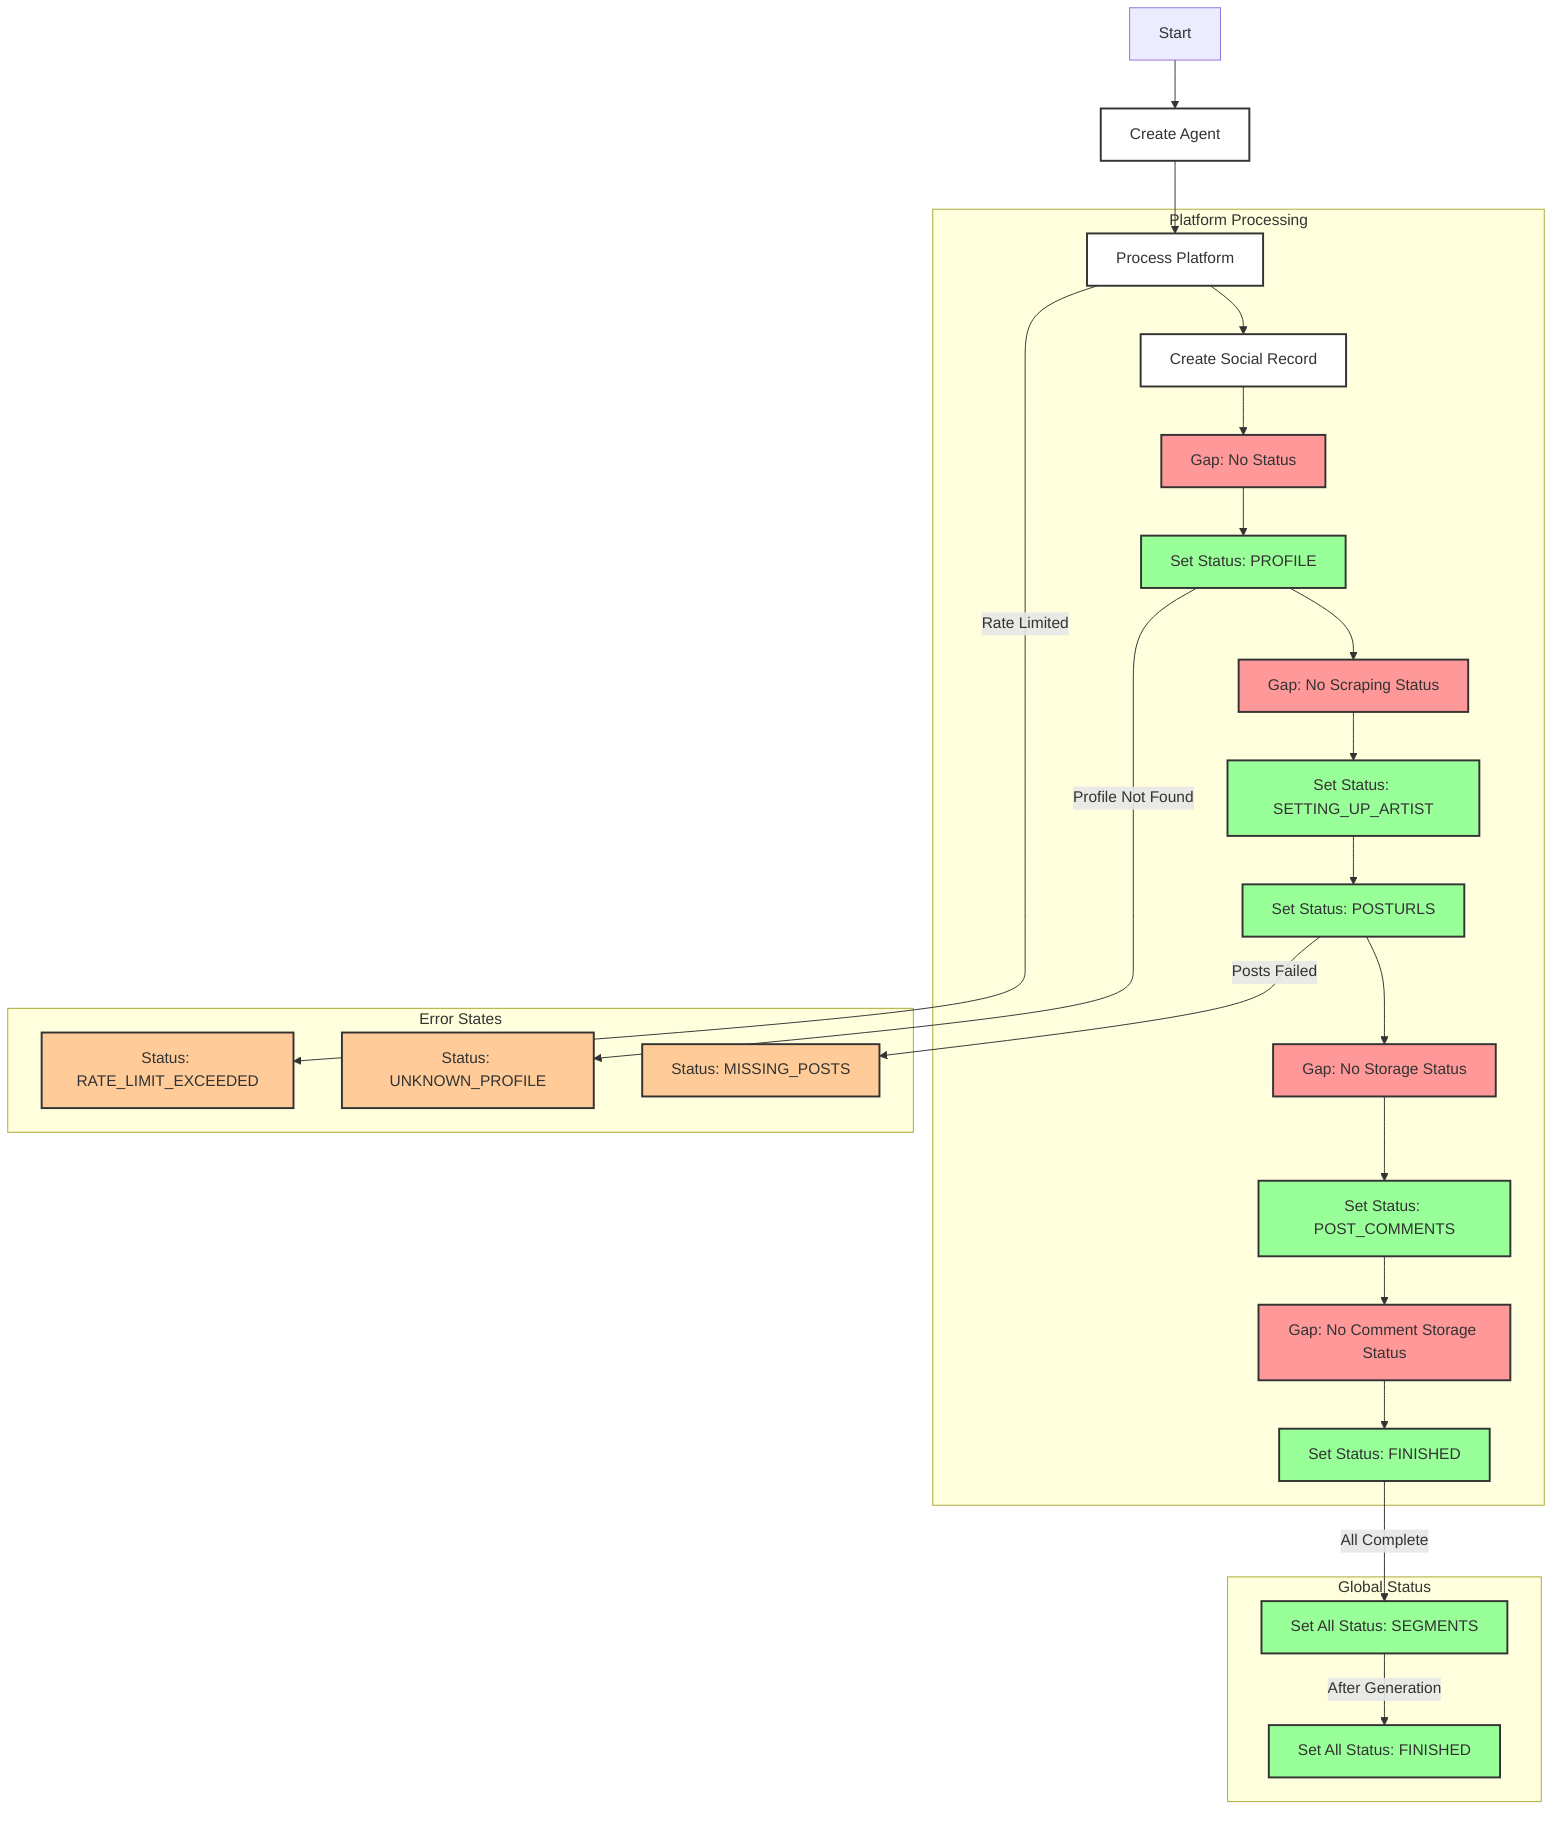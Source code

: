 graph TD
    Start[Start] --> CreateAgent[Create Agent]
    CreateAgent --> ProcessPlatform[Process Platform]
    
    subgraph Platform Processing
        ProcessPlatform --> CreateSocial[Create Social Record]
        CreateSocial --> NoStatus[Gap: No Status] --> Profile[Set Status: PROFILE]
        Profile --> NoScraping[Gap: No Scraping Status] --> SetupArtist[Set Status: SETTING_UP_ARTIST]
        SetupArtist --> PostURLs[Set Status: POSTURLS]
        PostURLs --> NoStorage[Gap: No Storage Status] --> PostComments[Set Status: POST_COMMENTS]
        PostComments --> NoCommentStorage[Gap: No Comment Storage Status] --> Finished[Set Status: FINISHED]
    end

    subgraph Error States
        PostURLs --> |Posts Failed|MissingPosts[Status: MISSING_POSTS]
        ProcessPlatform --> |Rate Limited|RateLimit[Status: RATE_LIMIT_EXCEEDED]
        Profile --> |Profile Not Found|UnknownProfile[Status: UNKNOWN_PROFILE]
    end

    subgraph Global Status
        Finished --> |All Complete|Segments[Set All Status: SEGMENTS]
        Segments --> |After Generation|GlobalFinished[Set All Status: FINISHED]
    end

    classDef gap fill:#ff9999,stroke:#333,stroke-width:2px;
    classDef status fill:#99ff99,stroke:#333,stroke-width:2px;
    classDef error fill:#ffcc99,stroke:#333,stroke-width:2px;
    classDef process fill:#ffffff,stroke:#333,stroke-width:2px;

    class Profile,SetupArtist,PostURLs,PostComments,Finished,Segments,GlobalFinished status;
    class MissingPosts,RateLimit,UnknownProfile error;
    class CreateAgent,CreateSocial,ProcessPlatform process;
    class NoStatus,NoScraping,NoStorage,NoCommentStorage gap;